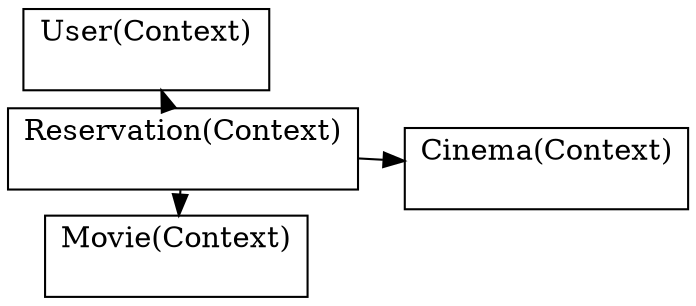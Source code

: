 digraph TicketBooking {
  component=true;layout=fdp;
  node [shape=box style=filled];
  cluster_reservation -> cluster_cinema;
  cluster_reservation -> cluster_movie;
  cluster_reservation -> cluster_user;

  subgraph cluster_cinema {
    label="Cinema(Context)";
  }

  subgraph cluster_movie {
    label="Movie(Context)";
  }

  subgraph cluster_reservation {
    label="Reservation(Context)";
  }

  subgraph cluster_user {
    label="User(Context)";
  }
} 
